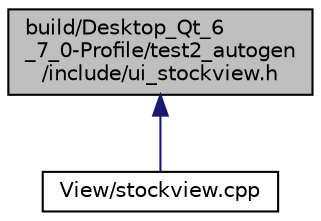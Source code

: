 digraph "build/Desktop_Qt_6_7_0-Profile/test2_autogen/include/ui_stockview.h"
{
 // LATEX_PDF_SIZE
  edge [fontname="Helvetica",fontsize="10",labelfontname="Helvetica",labelfontsize="10"];
  node [fontname="Helvetica",fontsize="10",shape=record];
  Node1 [label="build/Desktop_Qt_6\l_7_0-Profile/test2_autogen\l/include/ui_stockview.h",height=0.2,width=0.4,color="black", fillcolor="grey75", style="filled", fontcolor="black",tooltip=" "];
  Node1 -> Node2 [dir="back",color="midnightblue",fontsize="10",style="solid",fontname="Helvetica"];
  Node2 [label="View/stockview.cpp",height=0.2,width=0.4,color="black", fillcolor="white", style="filled",URL="$stockview_8cpp.html",tooltip=" "];
}

